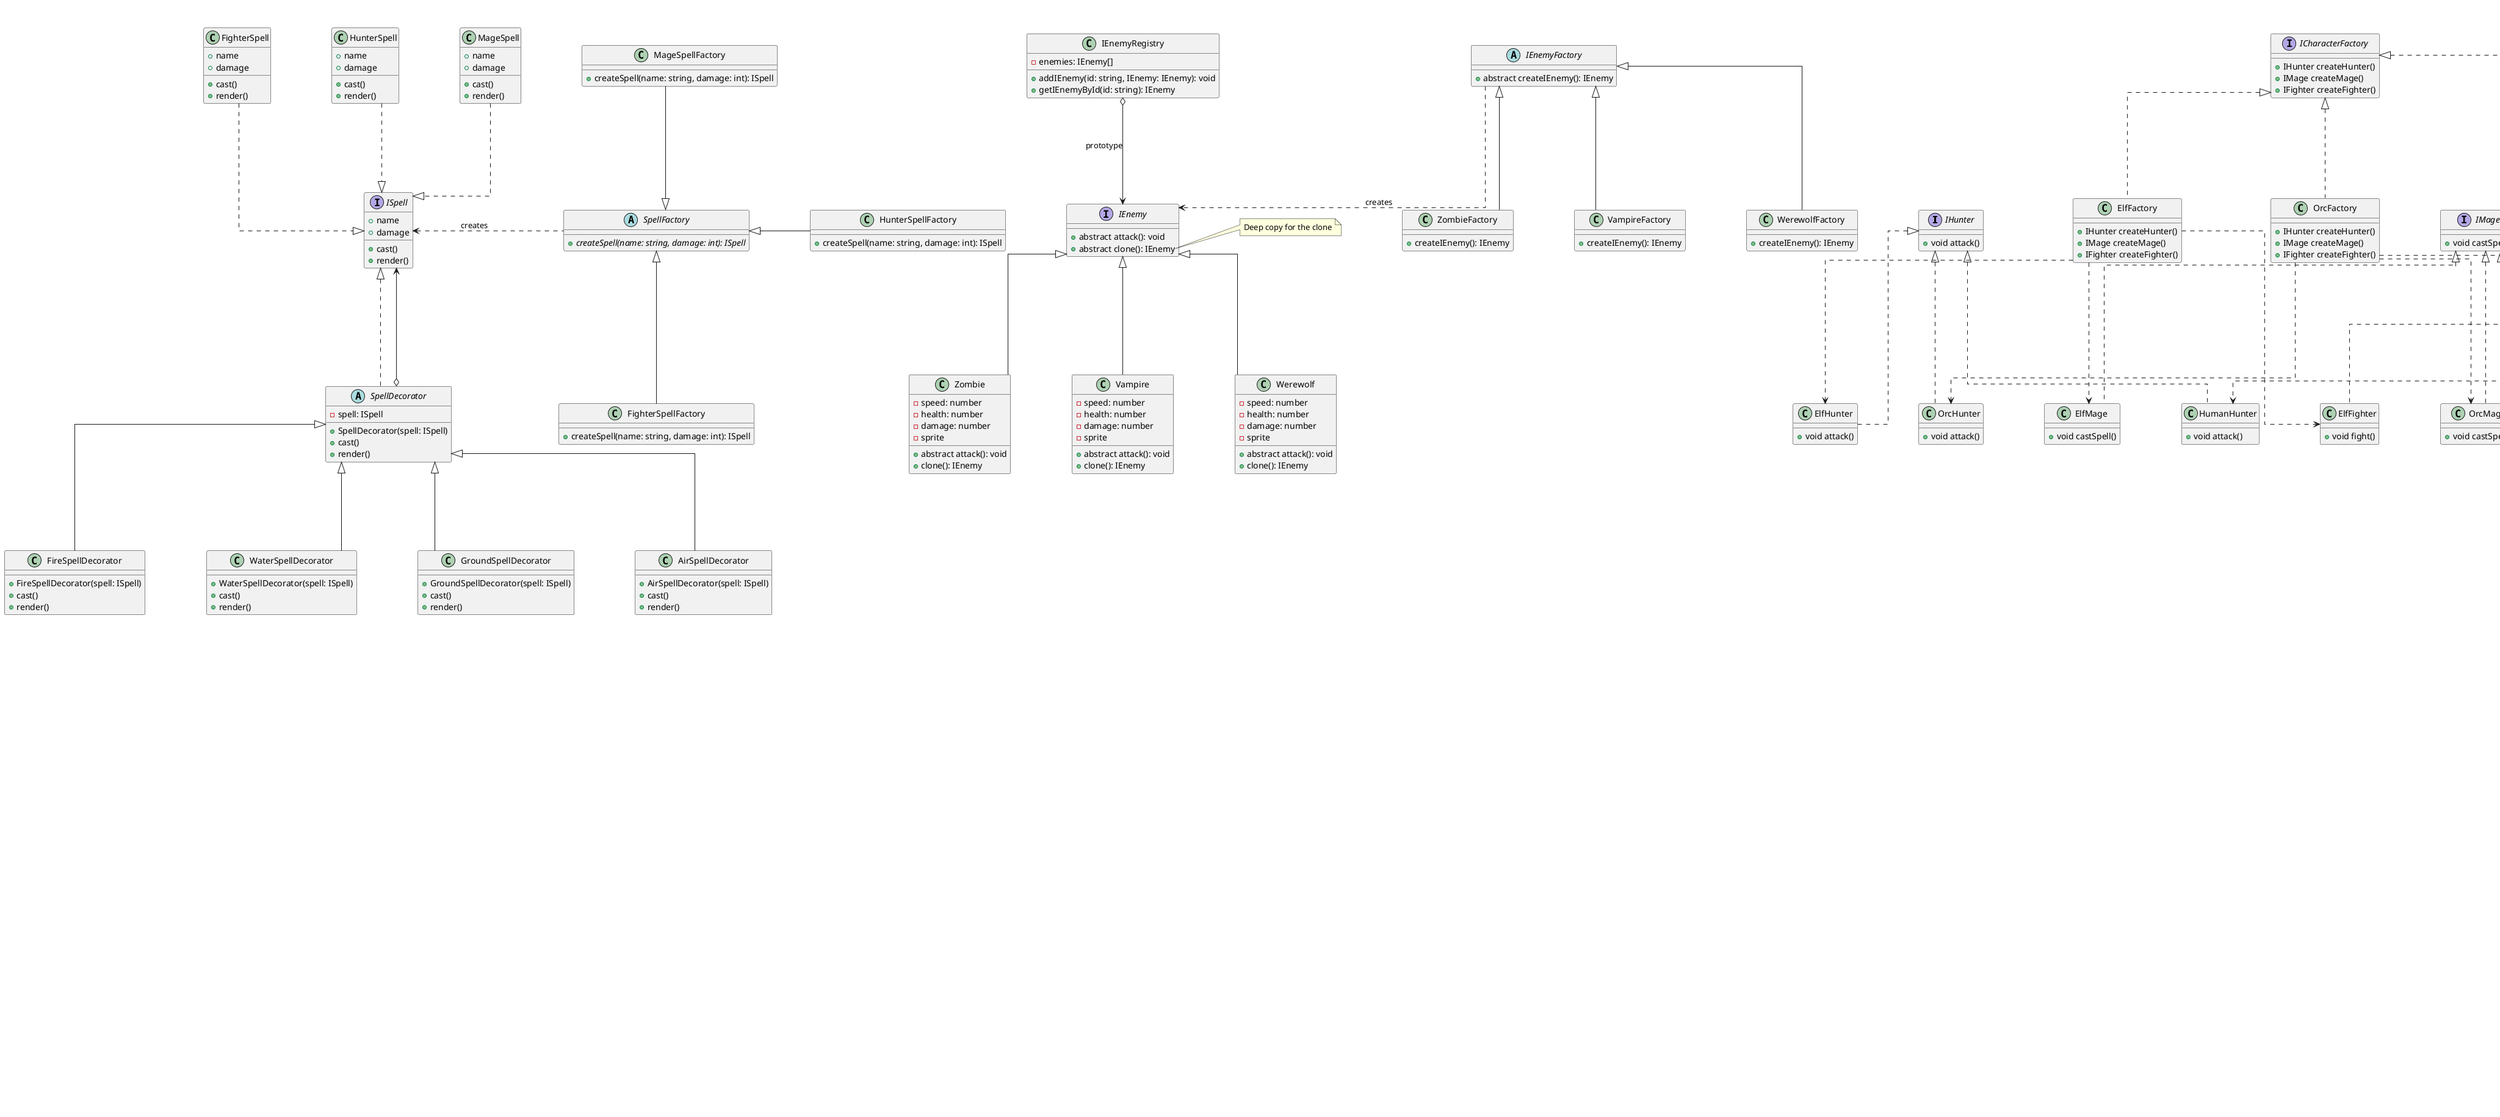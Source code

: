 @startuml
allowmixing

skinparam linetype ortho
skinparam nodesep 100
skinparam ranksep 50

interface IHunter {
    + void attack()
}

interface IMage {
    + void castSpell()
}

interface IFighter {
    + void fight()
}

class OrcHunter implements IHunter {
    + void attack()
}

class HumanHunter implements IHunter {
    + void attack()
}

class ElfHunter implements IHunter {
    + void attack()
}

class OrcMage implements IMage {
    + void castSpell()
}

class HumanMage implements IMage {
    + void castSpell()
}

class ElfMage implements IMage {
    + void castSpell()
}

class OrcFighter implements IFighter {
    + void fight()
}

class HumanFighter implements IFighter {
    + void fight()
}

class ElfFighter implements IFighter {
    + void fight()
}

interface ICharacterFactory {
    + IHunter createHunter()
    + IMage createMage()
    + IFighter createFighter()
}

class OrcFactory implements ICharacterFactory {
    + IHunter createHunter()
    + IMage createMage()
    + IFighter createFighter()
}

class HumanFactory implements ICharacterFactory {
    + IHunter createHunter()
    + IMage createMage()
    + IFighter createFighter()
}

class ElfFactory implements ICharacterFactory {
    + IHunter createHunter()
    + IMage createMage()
    + IFighter createFighter()
}


OrcFactory ..> OrcHunter
OrcFactory ..> OrcMage
OrcFactory ..> OrcFighter

HumanFactory ..> HumanHunter
HumanFactory ..> HumanMage
HumanFactory ..> HumanFighter

ElfFactory ..> ElfHunter
ElfFactory ..> ElfMage
ElfFactory ..> ElfFighter




interface IEquipmentFactory {
  +createHead(): IHead
  +createTorso(): ITorso
  +createLegs(): ILegs
}

interface IHead {
}

interface ITorso {
}

interface ILegs {
}

class LightHead {
  -health: int
  -weight: int
  -speedBonus: int
}

class LightTorso {
  -health: int
  -weight: int
  -speedBonus: int
}

class LightLegs {
  -health: int
  -weight: int
  -speedBonus: int
}

class MediumHead {
  -health: int
  -weight: int
  -speedBonus: int
}

class MediumTorso {
  -health: int
  -weight: int
  -speedBonus: int
}

class MediumLegs {
  -health: int
  -weight: int
  -speedBonus: int
}

class HeavyHead {
  -health: int
  -weight: int
  -speedBonus: int
}

class HeavyTorso {
  -health: int
  -weight: int
  -speedBonus: int
}

class HeavyLegs {
  -health: int
  -weight: int
  -speedBonus: int
}

class LightEquipmentFactory {
  +createHead(): IHead
  +createTorso(): ITorso
  +createLegs(): ILegs
}

class MediumEquipmentFactory {
  +createHead(): IHead
  +createTorso(): ITorso
  +createLegs(): ILegs
}

class HeavyEquipmentFactory {
  +createHead(): IHead
  +createTorso(): ITorso
  +createLegs(): ILegs
}

IHead  <|-- LightHead
ILegs  <|-- LightLegs
ITorso <|-- LightTorso

IHead  <|-- MediumHead
ITorso <|-- MediumTorso
ILegs  <|-- MediumLegs

ILegs  <|-- HeavyLegs
IHead  <|-- HeavyHead
ITorso <|-- HeavyTorso

IEquipmentFactory <|-- LightEquipmentFactory
IEquipmentFactory <|-- MediumEquipmentFactory
IEquipmentFactory <|-- HeavyEquipmentFactory

LightEquipmentFactory --> LightHead : create
LightEquipmentFactory --> LightTorso : create
LightEquipmentFactory --> LightLegs : create

MediumEquipmentFactory --> MediumHead : create
MediumEquipmentFactory --> MediumTorso : create
MediumEquipmentFactory --> MediumLegs : create

HeavyEquipmentFactory --> HeavyHead : create
HeavyEquipmentFactory --> HeavyTorso : create
HeavyEquipmentFactory --> HeavyLegs : create


class Character {
    -strength: int
    -agility: int
    -skills: String[]
    -equipment: String
    +Character()
    +setStrength(strength: int): void
    +setAgility(agility: int): void
    +setSkills(skills: String[]): void
    +setEquipment(equipment: String): void
    +display(): void
}

interface Builder {
    +reset(): void
    +setStrength(strength: int): Builder
    +setAgility(agility: int): Builder
    +setSkills(skills: String[]): Builder
    +setEquipment(equipment: String): Builder
    +build(): Character
}

class CharacterBuilder1 {
    -character: Character
    +CharacterBuilder1()
    +reset(): void
    +setStrength(strength: int): CharacterBuilder1
    +setAgility(agility: int): CharacterBuilder1
    +setSkills(skills: String[]): CharacterBuilder1
    +setEquipment(equipment: String): CharacterBuilder1
    +build(): Character
}

class CharacterBuilder2 {
    -character: Character
    +CharacterBuilder2()
    +reset(): void
    +setStrength(strength: int): CharacterBuilder2
    +setAgility(agility: int): CharacterBuilder2
    +setSkills(skills: String[]): CharacterBuilder2
    +setEquipment(equipment: String): CharacterBuilder2
    +build(): Character
}

class Director {
    -builder: Builder
    +Director(builder: Builder)
    +changeBuilder(builder: Builder): void
    +make(type: String): Character
}

Character *-- Builder
Builder <|.. CharacterBuilder1
Builder <|.. CharacterBuilder2
Director --> Builder


class GameLevel {
    -enemies: List<String>
    -items: List<String>
    -decorations: List<String>
    +GameLevel()
    +addEnemy(enemy: String): void
    +addItem(item: String): void
    +addDecoration(decoration: String): void
    +display(): void
}

interface LevelBuilder {
    +reset(): void
    +addEnemies(enemies: List<String>): LevelBuilder
    +addItems(items: List<String>): LevelBuilder
    +addDecorations(decorations: List<String>): LevelBuilder
    +build(): GameLevel
}

class ConcreteLevelBuilder1 {
    -level: GameLevel
    +ConcreteLevelBuilder1()
    +reset(): void
    +addEnemies(enemies: List<String>): ConcreteLevelBuilder1
    +addItems(items: List<String>): ConcreteLevelBuilder1
    +addDecorations(decorations: List<String>): ConcreteLevelBuilder1
    +build(): GameLevel
}

class ConcreteLevelBuilder2 {
    -level: GameLevel
    +ConcreteLevelBuilder2()
    +reset(): void
    +addEnemies(enemies: List<String>): ConcreteLevelBuilder2
    +addItems(items: List<String>): ConcreteLevelBuilder2
    +addDecorations(decorations: List<String>): ConcreteLevelBuilder2
    +build(): GameLevel
}

class Director {
    -builder: LevelBuilder
    +Director(builder: LevelBuilder)
    +changeBuilder(builder: LevelBuilder): void
    +make(type: String): GameLevel
}

GameLevel *-- LevelBuilder
LevelBuilder <|.. ConcreteLevelBuilder1
LevelBuilder <|.. ConcreteLevelBuilder2
Director --> LevelBuilder



interface Handler {
    + setNext(handler: Handler): Handler
    + handle(request: Request): void
}

abstract class BaseHandler implements Handler {
    - next: Handler
    + setNext(handler: Handler): Handler
    + handle(request: Request): void
}

class UserInputHandler extends BaseHandler {
    + handle(request: Request): void
}

class ValidationHandler extends BaseHandler {
    + handle(request: Request): void
}

class CommandHandler extends BaseHandler {
    + handle(request: Request): void
}

class DisplayHandler extends BaseHandler {
    + handle(request: Request): void
}

class Request {
    - input: String
    - command: String
    - isValid: boolean
    + Request(input: String)
    + getInput(): String
    + setInput(input: String): void
    + getCommand(): String
    + setCommand(command: String): void
    + isValid(): boolean
    + setValid(isValid: boolean): void
}


Handler --> Request
BaseHandler *--> Handler

interface Command {
    + execute()
}

class AttackCommand implements Command {
    - player: Player
    - params: Params
    + AttackCommand(params Params, player: Player)
    + execute()
}

class MoveCommand implements Command {
    - player: Player
    - param: Param
    + MoveCommand(params Params,player: Player)
    + execute()
}

class UseItemCommand implements Command {
    - player: Player
    - param: Param
    + UseItemCommand(params Params, player: Player)
    + execute()
}

class Character {
    + attack(damage: int, target: Enemy)
    + move(speed: int, direction: Direction)
    + useItem(item: Item, target: Player)
}

class Invoker {
    - command: Command
    + setCommand(command: Command)
    + executeCommand()
}

class CommandHistory {
    - history: Command[]
    + push(c: Command)
    + pop(c: Command)
}

Invoker o-- Command
Invoker --> CommandHistory
CommandHistory *--> Command

AttackCommand --> Character
MoveCommand --> Character
UseItemCommand --> Character

interface CharacterComponent {
    +getDescription(): String
    +attack(): void
}

class BasicCharacter implements CharacterComponent {
    +name: String
    +BasicCharacter(name: String)
    +getDescription(): String
    +attack(): void
}

abstract class CharacterDecorator implements CharacterComponent {
    protected -decoratedCharacter: CharacterComponent
    +CharacterDecorator(character: CharacterComponent)
    +getDescription(): String
    +attack(): void
}

class FirePowerDecorator extends CharacterDecorator {
    +FirePowerDecorator(character: CharacterComponent)
    +getDescription(): String
    +attack(): void
    +addFirePower(): void
}

class InvisibilityDecorator extends CharacterDecorator {
    +InvisibilityDecorator(character: CharacterComponent)
    +getDescription(): String
    +attack(): void
    +addInvisibility(): void
}

CharacterDecorator *--> CharacterComponent


abstract class SpellDecorator implements ISpell {
    -spell: ISpell
    +SpellDecorator(spell: ISpell)
    +cast()
    +render()  
}

class FireSpellDecorator {
    +FireSpellDecorator(spell: ISpell)
    +cast()
    +render() 
}

class WaterSpellDecorator {
    +WaterSpellDecorator(spell: ISpell)
    +cast()
    +render() 
}

class GroundSpellDecorator {
    +GroundSpellDecorator(spell: ISpell)
    +cast()
    +render() 
}

class AirSpellDecorator {
    +AirSpellDecorator(spell: ISpell)
    +cast()
    +render() 
}

ISpell <--o SpellDecorator

SpellDecorator <|-- FireSpellDecorator
SpellDecorator <|-- WaterSpellDecorator
SpellDecorator <|-- GroundSpellDecorator
SpellDecorator <|-- AirSpellDecorator


abstract class WeaponDecorator implements IWeapon {
    - decoratedWeapon: IWeapon
    + WeaponDecorator(weapon: IWeapon)
    + attack1()
    + attack2()
}

interface IWeapon {
    + attack1()
    + attack2()
}

class FireEnchantmentDecorator extends WeaponDecorator {
    + fireDamage : int
    + attack1()
    + attack2()
}

class WaterEnchantmentDecorator extends WeaponDecorator {
    + waterDamage : int
    + attack1()
    + attack2()
}

class GroundEnchantmentDecorator extends WeaponDecorator {
    + groundDamage : int
    + attack1()
    + attack2()
}

class AirEnchantmentDecorator extends WeaponDecorator {
    + airDamage : int
    + attack1()
    + attack2()
}

WeaponDecorator *--> IWeapon 


interface ICollectible {
    +collect()
}

class Coin {
    +collect()
}

class Experience {
    +collect()
}

abstract class ICollectibleFactory {
    +createCollectible()
}

class CoinFactory {
    +createCollectible()
}

class ExperienceFactory {
    +createCollectible()
}

ICollectible <|-- Coin
ICollectible <|-- Experience

ICollectibleFactory <|-- CoinFactory
ICollectibleFactory <|-- ExperienceFactory

ICollectibleFactory ..> ICollectible : creates

class Zombie {
    -speed: number
    -health: number
    -damage: number
    -sprite
    +abstract attack(): void
    +clone(): IEnemy
}

class Vampire {
    -speed: number
    -health: number
    -damage: number
    -sprite
    +abstract attack(): void
    +clone(): IEnemy
}

class Werewolf {
    -speed: number
    -health: number
    -damage: number
    -sprite
    +abstract attack(): void
    +clone(): IEnemy
}

abstract class IEnemyFactory {
    +abstract createIEnemy(): IEnemy
}

class ZombieFactory {
    +createIEnemy(): IEnemy
}

class VampireFactory {
    +createIEnemy(): IEnemy
}

class WerewolfFactory {
    +createIEnemy(): IEnemy
}

IEnemy <|-- Zombie
IEnemy <|-- Vampire
IEnemy <|-- Werewolf

IEnemyFactory <|-- ZombieFactory
IEnemyFactory <|-- VampireFactory
IEnemyFactory <|-- WerewolfFactory

IEnemyFactory ..> IEnemy : creates

abstract class SpellFactory {
    {abstract} +createSpell(name: string, damage: int): ISpell
}

interface ISpell {
    +name
    +damage
    +cast()
    +render()   
}

class MageSpell {
    +name
    +damage
    +cast()
    +render()  
}

class HunterSpell {
    +name
    +damage
    +cast()
    +render()  
}

class FighterSpell {
    +name
    +damage
    +cast()
    +render()  
}

class HunterSpellFactory {
    +createSpell(name: string, damage: int): ISpell
}

class MageSpellFactory  {
    +createSpell(name: string, damage: int): ISpell
}

class FighterSpellFactory  {
    +createSpell(name: string, damage: int): ISpell
}

SpellFactory .left.> ISpell : creates

SpellFactory <|-right- HunterSpellFactory
SpellFactory <|-up- MageSpellFactory
SpellFactory <|-down- FighterSpellFactory

ISpell <|.up. MageSpell
ISpell <|.up. HunterSpell
ISpell <|.up. FighterSpell


abstract class WeaponFactory {
    {abstract} +createWeapon() : IWeapon
}


class Sword implements IWeapon {
    + physicalDamage : int
    + magicalDamage : int
    + criticalRate : int
    + attackSpeed : int
    + attack1()
    + attack2()
}

class Bow implements IWeapon {
    + physicalDamage : int
    + magicalDamage : int
    + criticalRate : int
    + attackSpeed : int
    + attack1()
    + attack2()
}

class Wand implements IWeapon {
    + physicalDamage : int
    + magicalDamage : int
    + criticalRate : int
    + attackSpeed : int
    + attack1()
    + attack2()
}

class SwordFactory extends WeaponFactory {
    +createWeapon(): IWeapon
}

class BowFactory extends WeaponFactory {
    +createWeapon(): IWeapon
}

class WandFactory extends WeaponFactory {
    +createWeapon(): IWeapon
}

WeaponFactory ..> IWeapon : creates


class EnemyType {
    - name: String
    - speed: int
    - health: int
    - damage: int
    - sprite: String
    + EnemyType(name: String, speed: int, health: int, damage: int, sprite: String)
    + attack(): void
}

class Enemy {
    + x: int
    + y: int
    + type: EnemyType
    + Enemy(x: int, y: int, type: EnemyType)
    + attack(): void
    + move(newX: int, newY: int): void
}

class EnemyFactory {
    - enemyTypes: EnemyType[]
    + getEnemyType(name: String, speed: int, health: int, damage: int, sprite: String): EnemyType
}

class GameWorld {
    - enemies: Enemy[]
    + addEnemy(x: int, y: int, name: String, speed: int, health: int, damage: int, sprite: String): void
    + render(): void
}

EnemyFactory o--> EnemyType
GameWorld o--> Enemy
GameWorld --> EnemyFactory
Enemy --> EnemyType

interface Mediator {
    + notify(sender: Object, event: String): void
}

class ConcreteMediator implements Mediator {
    - combatSystem: CombatSystem
    - lootSystem: LootSystem
    - notificationSystem: NotificationSystem
    + setCombatSystem(cs: CombatSystem): void
    + setLootSystem(ls: LootSystem): void
    + setNotificationSystem(ns: NotificationSystem): void
    + notify(sender: Object, event: String): void
}

class CombatSystem {
    - mediator: Mediator
    + CombatSystem(m: Mediator): void
    + attack(): void
}

class LootSystem {
    - mediator: Mediator
    + LootSystem(m: Mediator): void
    + generateLoot(): void
}

class NotificationSystem {
    - mediator: Mediator
    + NotificationSystem(m: Mediator): void
    + displayNotification(message: String): void
}

ConcreteMediator *--> CombatSystem
ConcreteMediator *--> LootSystem
ConcreteMediator *--> NotificationSystem

CombatSystem --> Mediator : notify(sender, "attack")
LootSystem --> Mediator : notify(sender, "lootGenerated")
NotificationSystem --> Mediator : notify(sender, "displayNotification")


class Game {
    - state: String
    + setState(state: String)
    + save(): GameMemento
    + restore(m: GameMemento)
}

class GameMemento {
    - state: String
    + GameMemento(state: String)
    + getState(): String
}

class Player {
    - state: String
    + setState(state: String)
    + save(): PlayerMemento
    + restore(m: PlayerMemento)
}

Player +-- PlayerMemento : inner class
Game +-- GameMemento : inner class 

class PlayerMemento {
    - state: String
    + PlayerMemento(state: String)
    + getState(): String
}

class Caretaker {
    - game: Game
    - player: Player
    - gameHistory: List<GameMemento>
    - playerHistory: List<PlayerMemento>
    + saveGameState()
    + savePlayerState()
    + undoGameState()
    + undoPlayerState()
}

Game --> GameMemento
Player --> PlayerMemento
Caretaker --> Game
Caretaker --> Player
Caretaker o--> GameMemento
Caretaker o--> PlayerMemento


interface ISubscriber {
    + update(event: String, context: Object): void
}

class GameEventPublisher {
    - subscribers: ISubscriber[]
    + subscribe(subscriber: ISubscriber): void
    + unsubscribe(subscriber: ISubscriber): void
    + notifySubscribers(event: String, context: Object): void
    + changeState(event: String, context: Object): void
}

class EquipmentSystem implements ISubscriber {
    + update(event: String, context: Object): void
}

class CharacterSystem implements ISubscriber {
    + update(event: String, context: Object): void
}

class EnemySystem implements ISubscriber {
    + update(event: String, context: Object): void
}

GameEventPublisher o--> ISubscriber


class IEnemyRegistry {
    -enemies: IEnemy[]
    +addIEnemy(id: string, IEnemy: IEnemy): void
    +getIEnemyById(id: string): IEnemy
}

interface IEnemy {
    +abstract attack(): void
    +abstract clone(): IEnemy
}

IEnemyRegistry o--> IEnemy : prototype

note right of IEnemy::clone
Deep copy for the clone
end note


interface IConfiguration {
    + getConfig(key: String): String
    + setConfig(key: String, value: String): void
}

class JSONConfigManager implements IConfiguration {
    - static instance: JSONConfigManager
    - config: Map<String, String>
    + getInstance(): JSONConfigManager
    + getConfig(key: String): String
    + setConfig(key: String, value: String): void
}

class ConfigurationProxy implements IConfiguration {
    - realConfig: JSONConfigManager
    + ConfigurationProxy()
    + checkAccess(): Boolean
    + getConfig(key: String): String
    + setConfig(key: String, value: String): void
}


ConfigurationProxy --> JSONConfigManager


class JSONConfigManager {
    -instance: JSONConfigManager
    -jsonData: String
    -JSONConfigManager()
    +getInstance(): JSONConfigManager
    +loadDataFromDisk(): void
    +saveDataToDisk(): void
    +getData(): String
    +setData(data: String): void
}

JSONConfigManager --> JSONConfigManager

class Context {
    - state: State
    + Context(initialState: State)
    + setState(state: State): void
    + performAction(): void
}

interface State {
    + performAction(): void
}

class NormalState implements State {
    + performAction(): void
}

class PoisonedState implements State {
    + performAction(): void
}

class EnragedState implements State {
    + performAction(): void
}

Context o--> State


class LevelContext {
    - state: LevelState
    + LevelContext(initialState: LevelState)
    + setState(state: LevelState): void
    + update(): void
}

interface LevelState {
    + update(): void
}

class ExplorationState implements LevelState {
    + update(): void
}

class CombatState implements LevelState {
    + update(): void
}

class BossState implements LevelState {
    + update(): void
}

LevelContext o--> LevelState


interface EnemyBehavior {
    +execute(): void
}

class AttackBehavior implements EnemyBehavior {
    +execute(): void
}

class FleeBehavior implements EnemyBehavior {
    +execute(): void
}

class PatrolBehavior implements EnemyBehavior {
    +execute(): void
}

class Enemy {
    -behavior: EnemyBehavior
    +setBehavior(behavior: EnemyBehavior): void
    +performAction(): void
}

Enemy o--> EnemyBehavior


interface ShootingStrategy {
    +shoot(): void
}

class StraightShooting implements ShootingStrategy {
    +shoot(): void
}

class FanShooting implements ShootingStrategy {
    +shoot(): void
}

class Weapon {
    -strategy: ShootingStrategy
    +setStrategy(strategy: ShootingStrategy): void
    +shoot(): void
}

Weapon o--> ShootingStrategy

abstract class LevelGenerator {
    +generateLevel(): void
    + {abstract} generateTerrain(): void
    + {abstract} generateEnemies(): void
    + {abstract} generateItems(): void
    + {abstract} generateRocks(): void

}

class CaveLevelGenerator {
    +generateTerrain(): void
    +generateEnemies(): void
    +generateItems(): void
    +generateRocks(): void
}

class DungeonLevelGenerator {
    +generateTerrain(): void
    +generateEnemies(): void
    +generateItems(): void
}

LevelGenerator <|-- CaveLevelGenerator
LevelGenerator <|-- DungeonLevelGenerator

@enduml

